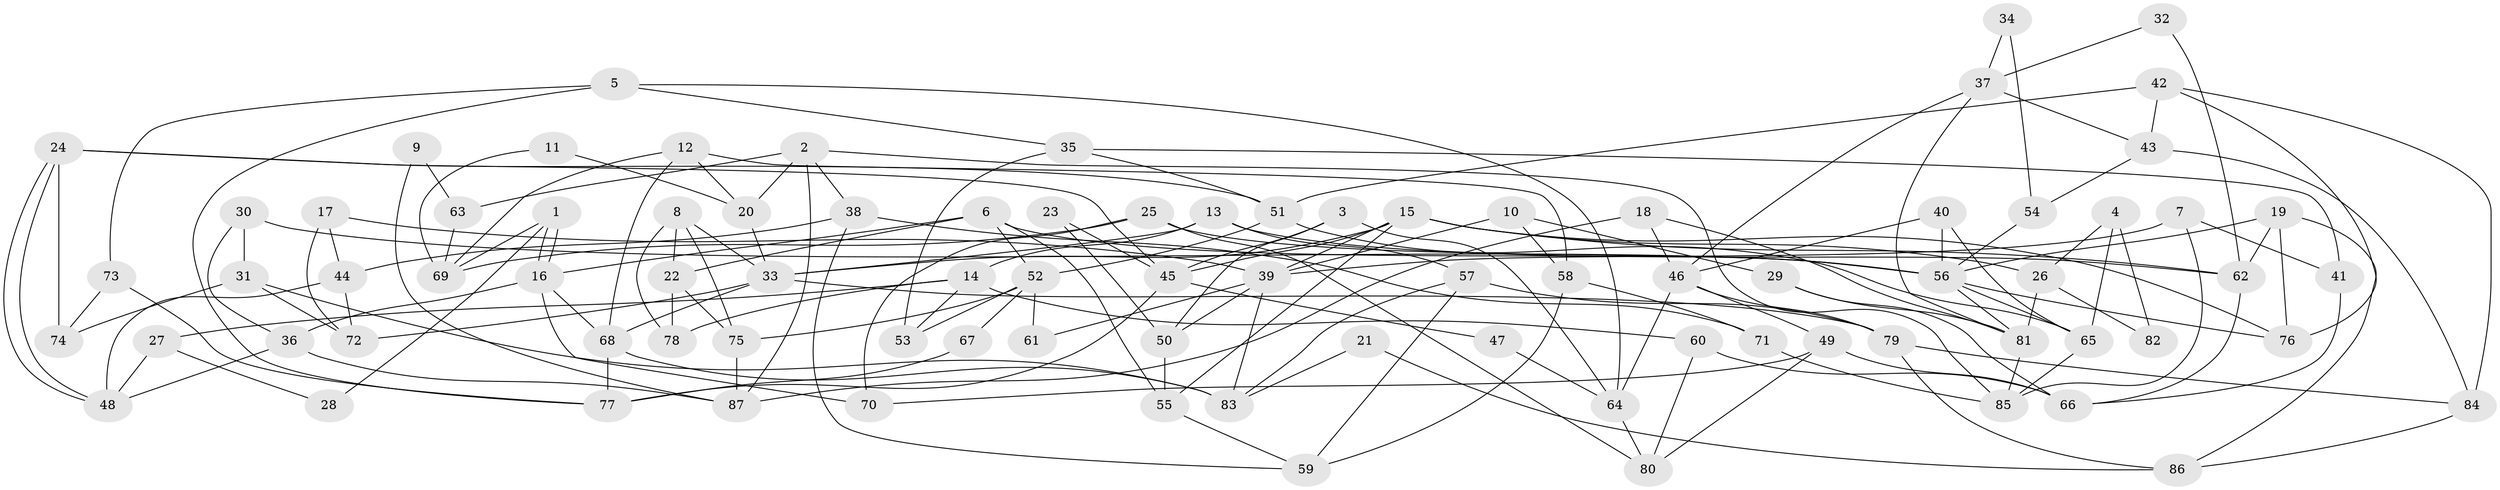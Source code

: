 // coarse degree distribution, {3: 0.24193548387096775, 6: 0.06451612903225806, 4: 0.2903225806451613, 5: 0.14516129032258066, 2: 0.12903225806451613, 7: 0.08064516129032258, 11: 0.016129032258064516, 8: 0.016129032258064516, 14: 0.016129032258064516}
// Generated by graph-tools (version 1.1) at 2025/51/03/04/25 22:51:12]
// undirected, 87 vertices, 174 edges
graph export_dot {
  node [color=gray90,style=filled];
  1;
  2;
  3;
  4;
  5;
  6;
  7;
  8;
  9;
  10;
  11;
  12;
  13;
  14;
  15;
  16;
  17;
  18;
  19;
  20;
  21;
  22;
  23;
  24;
  25;
  26;
  27;
  28;
  29;
  30;
  31;
  32;
  33;
  34;
  35;
  36;
  37;
  38;
  39;
  40;
  41;
  42;
  43;
  44;
  45;
  46;
  47;
  48;
  49;
  50;
  51;
  52;
  53;
  54;
  55;
  56;
  57;
  58;
  59;
  60;
  61;
  62;
  63;
  64;
  65;
  66;
  67;
  68;
  69;
  70;
  71;
  72;
  73;
  74;
  75;
  76;
  77;
  78;
  79;
  80;
  81;
  82;
  83;
  84;
  85;
  86;
  87;
  1 -- 69;
  1 -- 16;
  1 -- 16;
  1 -- 28;
  2 -- 85;
  2 -- 87;
  2 -- 20;
  2 -- 38;
  2 -- 63;
  3 -- 45;
  3 -- 64;
  3 -- 50;
  4 -- 65;
  4 -- 26;
  4 -- 82;
  5 -- 77;
  5 -- 35;
  5 -- 64;
  5 -- 73;
  6 -- 56;
  6 -- 16;
  6 -- 22;
  6 -- 52;
  6 -- 55;
  7 -- 85;
  7 -- 39;
  7 -- 41;
  8 -- 22;
  8 -- 33;
  8 -- 75;
  8 -- 78;
  9 -- 87;
  9 -- 63;
  10 -- 29;
  10 -- 39;
  10 -- 58;
  11 -- 20;
  11 -- 69;
  12 -- 20;
  12 -- 58;
  12 -- 68;
  12 -- 69;
  13 -- 14;
  13 -- 57;
  13 -- 33;
  13 -- 62;
  14 -- 60;
  14 -- 78;
  14 -- 27;
  14 -- 53;
  15 -- 55;
  15 -- 33;
  15 -- 26;
  15 -- 39;
  15 -- 45;
  15 -- 62;
  15 -- 76;
  16 -- 68;
  16 -- 36;
  16 -- 70;
  17 -- 44;
  17 -- 39;
  17 -- 72;
  18 -- 46;
  18 -- 87;
  18 -- 81;
  19 -- 62;
  19 -- 76;
  19 -- 56;
  19 -- 86;
  20 -- 33;
  21 -- 86;
  21 -- 83;
  22 -- 75;
  22 -- 78;
  23 -- 45;
  23 -- 50;
  24 -- 48;
  24 -- 48;
  24 -- 51;
  24 -- 45;
  24 -- 74;
  25 -- 56;
  25 -- 70;
  25 -- 69;
  25 -- 80;
  26 -- 81;
  26 -- 82;
  27 -- 48;
  27 -- 28;
  29 -- 66;
  29 -- 81;
  30 -- 31;
  30 -- 56;
  30 -- 36;
  31 -- 74;
  31 -- 72;
  31 -- 83;
  32 -- 37;
  32 -- 62;
  33 -- 79;
  33 -- 68;
  33 -- 72;
  34 -- 37;
  34 -- 54;
  35 -- 53;
  35 -- 51;
  35 -- 41;
  36 -- 48;
  36 -- 87;
  37 -- 46;
  37 -- 81;
  37 -- 43;
  38 -- 44;
  38 -- 59;
  38 -- 71;
  39 -- 83;
  39 -- 50;
  39 -- 61;
  40 -- 56;
  40 -- 46;
  40 -- 65;
  41 -- 66;
  42 -- 76;
  42 -- 84;
  42 -- 43;
  42 -- 51;
  43 -- 54;
  43 -- 84;
  44 -- 48;
  44 -- 72;
  45 -- 47;
  45 -- 77;
  46 -- 64;
  46 -- 79;
  46 -- 49;
  47 -- 64;
  49 -- 66;
  49 -- 70;
  49 -- 80;
  50 -- 55;
  51 -- 65;
  51 -- 52;
  52 -- 53;
  52 -- 61;
  52 -- 67;
  52 -- 75;
  54 -- 56;
  55 -- 59;
  56 -- 65;
  56 -- 76;
  56 -- 81;
  57 -- 59;
  57 -- 83;
  57 -- 79;
  58 -- 59;
  58 -- 71;
  60 -- 66;
  60 -- 80;
  62 -- 66;
  63 -- 69;
  64 -- 80;
  65 -- 85;
  67 -- 77;
  68 -- 77;
  68 -- 83;
  71 -- 85;
  73 -- 77;
  73 -- 74;
  75 -- 87;
  79 -- 84;
  79 -- 86;
  81 -- 85;
  84 -- 86;
}
